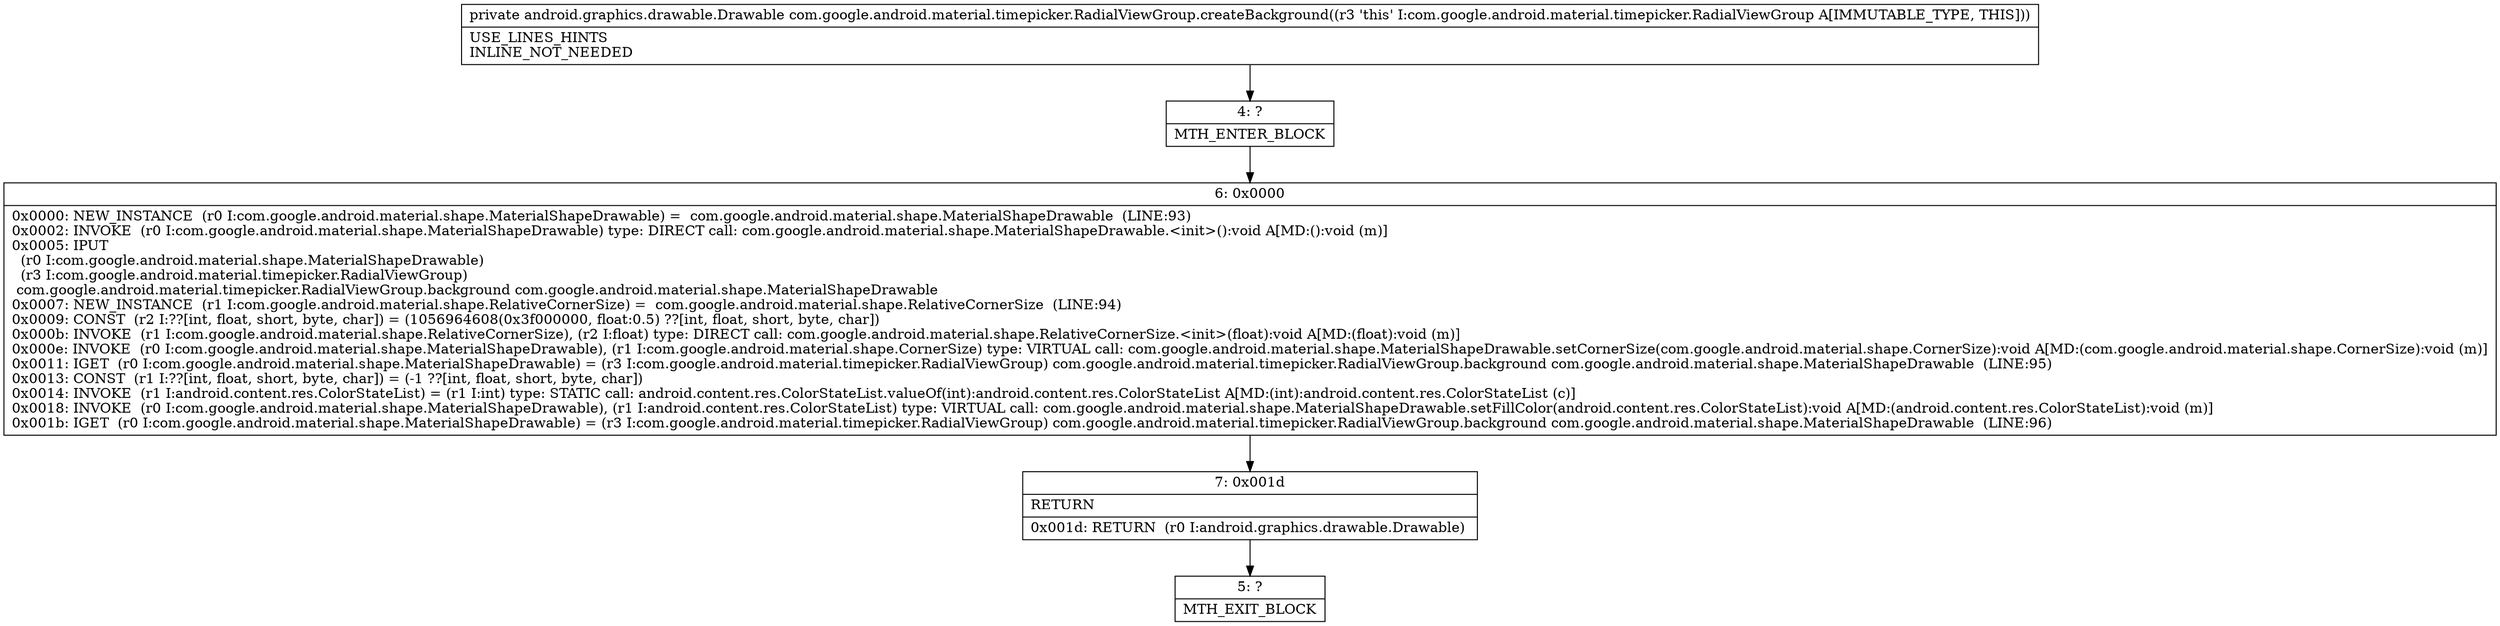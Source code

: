 digraph "CFG forcom.google.android.material.timepicker.RadialViewGroup.createBackground()Landroid\/graphics\/drawable\/Drawable;" {
Node_4 [shape=record,label="{4\:\ ?|MTH_ENTER_BLOCK\l}"];
Node_6 [shape=record,label="{6\:\ 0x0000|0x0000: NEW_INSTANCE  (r0 I:com.google.android.material.shape.MaterialShapeDrawable) =  com.google.android.material.shape.MaterialShapeDrawable  (LINE:93)\l0x0002: INVOKE  (r0 I:com.google.android.material.shape.MaterialShapeDrawable) type: DIRECT call: com.google.android.material.shape.MaterialShapeDrawable.\<init\>():void A[MD:():void (m)]\l0x0005: IPUT  \l  (r0 I:com.google.android.material.shape.MaterialShapeDrawable)\l  (r3 I:com.google.android.material.timepicker.RadialViewGroup)\l com.google.android.material.timepicker.RadialViewGroup.background com.google.android.material.shape.MaterialShapeDrawable \l0x0007: NEW_INSTANCE  (r1 I:com.google.android.material.shape.RelativeCornerSize) =  com.google.android.material.shape.RelativeCornerSize  (LINE:94)\l0x0009: CONST  (r2 I:??[int, float, short, byte, char]) = (1056964608(0x3f000000, float:0.5) ??[int, float, short, byte, char]) \l0x000b: INVOKE  (r1 I:com.google.android.material.shape.RelativeCornerSize), (r2 I:float) type: DIRECT call: com.google.android.material.shape.RelativeCornerSize.\<init\>(float):void A[MD:(float):void (m)]\l0x000e: INVOKE  (r0 I:com.google.android.material.shape.MaterialShapeDrawable), (r1 I:com.google.android.material.shape.CornerSize) type: VIRTUAL call: com.google.android.material.shape.MaterialShapeDrawable.setCornerSize(com.google.android.material.shape.CornerSize):void A[MD:(com.google.android.material.shape.CornerSize):void (m)]\l0x0011: IGET  (r0 I:com.google.android.material.shape.MaterialShapeDrawable) = (r3 I:com.google.android.material.timepicker.RadialViewGroup) com.google.android.material.timepicker.RadialViewGroup.background com.google.android.material.shape.MaterialShapeDrawable  (LINE:95)\l0x0013: CONST  (r1 I:??[int, float, short, byte, char]) = (\-1 ??[int, float, short, byte, char]) \l0x0014: INVOKE  (r1 I:android.content.res.ColorStateList) = (r1 I:int) type: STATIC call: android.content.res.ColorStateList.valueOf(int):android.content.res.ColorStateList A[MD:(int):android.content.res.ColorStateList (c)]\l0x0018: INVOKE  (r0 I:com.google.android.material.shape.MaterialShapeDrawable), (r1 I:android.content.res.ColorStateList) type: VIRTUAL call: com.google.android.material.shape.MaterialShapeDrawable.setFillColor(android.content.res.ColorStateList):void A[MD:(android.content.res.ColorStateList):void (m)]\l0x001b: IGET  (r0 I:com.google.android.material.shape.MaterialShapeDrawable) = (r3 I:com.google.android.material.timepicker.RadialViewGroup) com.google.android.material.timepicker.RadialViewGroup.background com.google.android.material.shape.MaterialShapeDrawable  (LINE:96)\l}"];
Node_7 [shape=record,label="{7\:\ 0x001d|RETURN\l|0x001d: RETURN  (r0 I:android.graphics.drawable.Drawable) \l}"];
Node_5 [shape=record,label="{5\:\ ?|MTH_EXIT_BLOCK\l}"];
MethodNode[shape=record,label="{private android.graphics.drawable.Drawable com.google.android.material.timepicker.RadialViewGroup.createBackground((r3 'this' I:com.google.android.material.timepicker.RadialViewGroup A[IMMUTABLE_TYPE, THIS]))  | USE_LINES_HINTS\lINLINE_NOT_NEEDED\l}"];
MethodNode -> Node_4;Node_4 -> Node_6;
Node_6 -> Node_7;
Node_7 -> Node_5;
}

